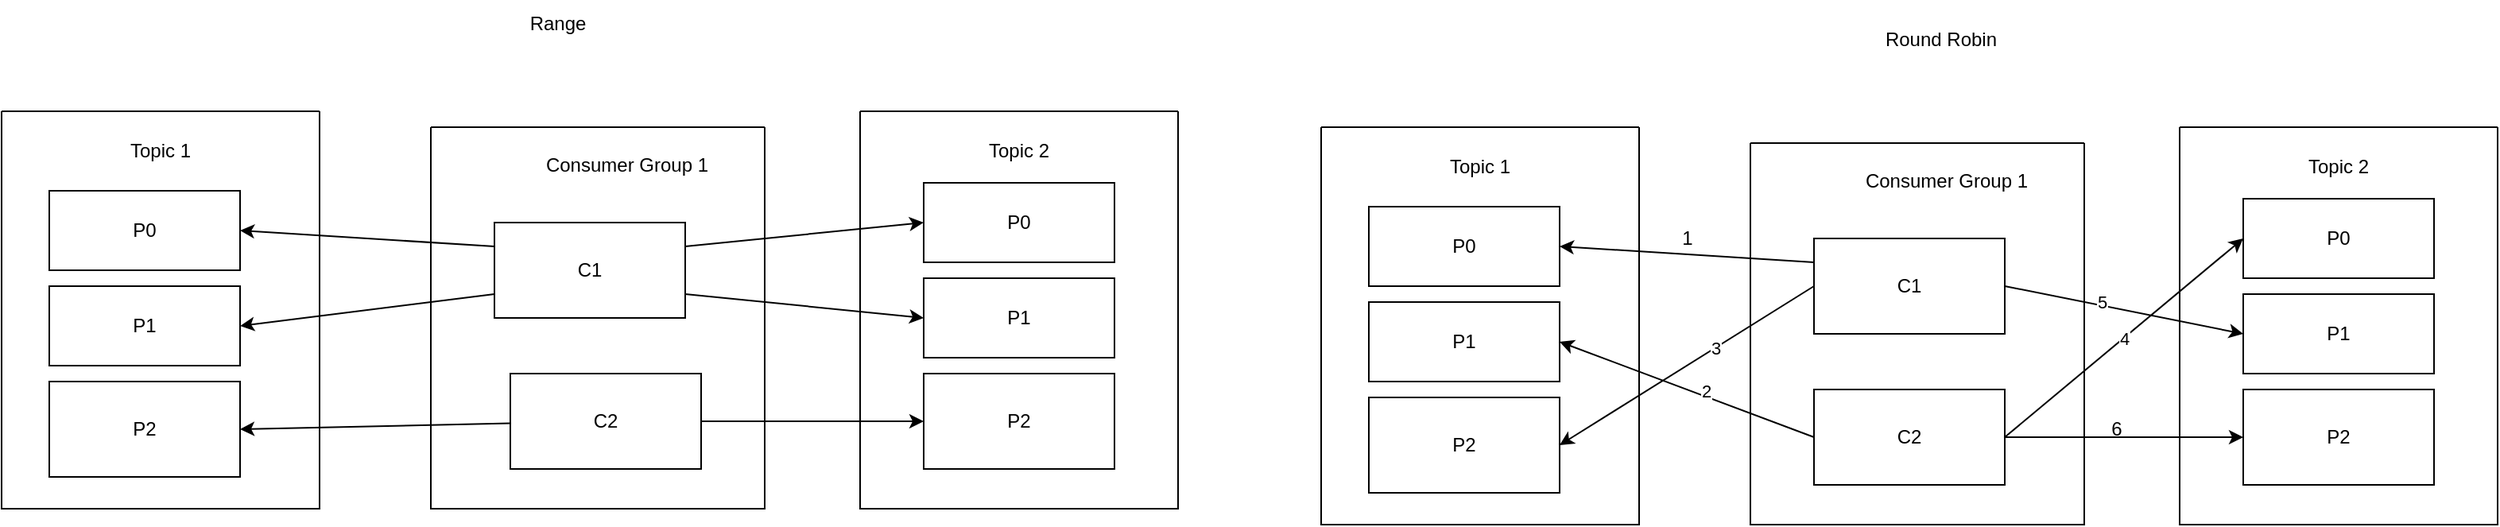 <mxfile version="20.0.0" type="github">
  <diagram id="13mJiPGsNtQFitDlPd8o" name="Page-1">
    <mxGraphModel dx="1304" dy="541" grid="1" gridSize="10" guides="1" tooltips="1" connect="1" arrows="1" fold="1" page="1" pageScale="1" pageWidth="827" pageHeight="1169" math="0" shadow="0">
      <root>
        <mxCell id="0" />
        <mxCell id="1" parent="0" />
        <mxCell id="CRi8sCL2O51MDjuOwn1v-5" value="" style="swimlane;startSize=0;" vertex="1" parent="1">
          <mxGeometry x="500" y="90" width="200" height="250" as="geometry" />
        </mxCell>
        <mxCell id="CRi8sCL2O51MDjuOwn1v-6" value="Topic 1" style="text;html=1;strokeColor=none;fillColor=none;align=center;verticalAlign=middle;whiteSpace=wrap;rounded=0;" vertex="1" parent="CRi8sCL2O51MDjuOwn1v-5">
          <mxGeometry x="70" y="10" width="60" height="30" as="geometry" />
        </mxCell>
        <mxCell id="CRi8sCL2O51MDjuOwn1v-9" value="P0" style="rounded=0;whiteSpace=wrap;html=1;" vertex="1" parent="CRi8sCL2O51MDjuOwn1v-5">
          <mxGeometry x="30" y="50" width="120" height="50" as="geometry" />
        </mxCell>
        <mxCell id="CRi8sCL2O51MDjuOwn1v-10" value="P1" style="rounded=0;whiteSpace=wrap;html=1;" vertex="1" parent="CRi8sCL2O51MDjuOwn1v-5">
          <mxGeometry x="30" y="110" width="120" height="50" as="geometry" />
        </mxCell>
        <mxCell id="CRi8sCL2O51MDjuOwn1v-11" value="P2" style="rounded=0;whiteSpace=wrap;html=1;" vertex="1" parent="CRi8sCL2O51MDjuOwn1v-5">
          <mxGeometry x="30" y="170" width="120" height="60" as="geometry" />
        </mxCell>
        <mxCell id="CRi8sCL2O51MDjuOwn1v-7" value="" style="swimlane;startSize=0;" vertex="1" parent="1">
          <mxGeometry x="1040" y="90" width="200" height="250" as="geometry" />
        </mxCell>
        <mxCell id="CRi8sCL2O51MDjuOwn1v-8" value="Topic 2" style="text;html=1;strokeColor=none;fillColor=none;align=center;verticalAlign=middle;whiteSpace=wrap;rounded=0;" vertex="1" parent="CRi8sCL2O51MDjuOwn1v-7">
          <mxGeometry x="70" y="10" width="60" height="30" as="geometry" />
        </mxCell>
        <mxCell id="CRi8sCL2O51MDjuOwn1v-12" value="P0" style="rounded=0;whiteSpace=wrap;html=1;" vertex="1" parent="CRi8sCL2O51MDjuOwn1v-7">
          <mxGeometry x="40" y="45" width="120" height="50" as="geometry" />
        </mxCell>
        <mxCell id="CRi8sCL2O51MDjuOwn1v-13" value="P1" style="rounded=0;whiteSpace=wrap;html=1;" vertex="1" parent="CRi8sCL2O51MDjuOwn1v-7">
          <mxGeometry x="40" y="105" width="120" height="50" as="geometry" />
        </mxCell>
        <mxCell id="CRi8sCL2O51MDjuOwn1v-14" value="P2" style="rounded=0;whiteSpace=wrap;html=1;" vertex="1" parent="CRi8sCL2O51MDjuOwn1v-7">
          <mxGeometry x="40" y="165" width="120" height="60" as="geometry" />
        </mxCell>
        <mxCell id="CRi8sCL2O51MDjuOwn1v-16" value="" style="endArrow=classic;html=1;rounded=0;entryX=1;entryY=0.5;entryDx=0;entryDy=0;" edge="1" parent="1" source="CRi8sCL2O51MDjuOwn1v-2" target="CRi8sCL2O51MDjuOwn1v-11">
          <mxGeometry width="50" height="50" relative="1" as="geometry">
            <mxPoint x="860" y="300" as="sourcePoint" />
            <mxPoint x="910" y="250" as="targetPoint" />
          </mxGeometry>
        </mxCell>
        <mxCell id="CRi8sCL2O51MDjuOwn1v-17" value="" style="endArrow=classic;html=1;rounded=0;exitX=1;exitY=0.5;exitDx=0;exitDy=0;" edge="1" parent="1" source="CRi8sCL2O51MDjuOwn1v-2" target="CRi8sCL2O51MDjuOwn1v-14">
          <mxGeometry width="50" height="50" relative="1" as="geometry">
            <mxPoint x="860" y="300" as="sourcePoint" />
            <mxPoint x="910" y="250" as="targetPoint" />
          </mxGeometry>
        </mxCell>
        <mxCell id="CRi8sCL2O51MDjuOwn1v-18" value="" style="endArrow=classic;html=1;rounded=0;entryX=1;entryY=0.5;entryDx=0;entryDy=0;exitX=0;exitY=0.25;exitDx=0;exitDy=0;" edge="1" parent="1" source="CRi8sCL2O51MDjuOwn1v-1" target="CRi8sCL2O51MDjuOwn1v-9">
          <mxGeometry width="50" height="50" relative="1" as="geometry">
            <mxPoint x="860" y="420" as="sourcePoint" />
            <mxPoint x="700" y="340" as="targetPoint" />
          </mxGeometry>
        </mxCell>
        <mxCell id="CRi8sCL2O51MDjuOwn1v-19" value="" style="endArrow=classic;html=1;rounded=0;entryX=0;entryY=0.5;entryDx=0;entryDy=0;exitX=1;exitY=0.25;exitDx=0;exitDy=0;" edge="1" parent="1" source="CRi8sCL2O51MDjuOwn1v-1" target="CRi8sCL2O51MDjuOwn1v-12">
          <mxGeometry width="50" height="50" relative="1" as="geometry">
            <mxPoint x="930" y="190" as="sourcePoint" />
            <mxPoint x="760" y="185" as="targetPoint" />
          </mxGeometry>
        </mxCell>
        <mxCell id="CRi8sCL2O51MDjuOwn1v-20" value="" style="endArrow=classic;html=1;rounded=0;exitX=0;exitY=0.75;exitDx=0;exitDy=0;entryX=1;entryY=0.5;entryDx=0;entryDy=0;" edge="1" parent="1" source="CRi8sCL2O51MDjuOwn1v-1" target="CRi8sCL2O51MDjuOwn1v-10">
          <mxGeometry width="50" height="50" relative="1" as="geometry">
            <mxPoint x="860" y="180" as="sourcePoint" />
            <mxPoint x="910" y="130" as="targetPoint" />
          </mxGeometry>
        </mxCell>
        <mxCell id="CRi8sCL2O51MDjuOwn1v-21" value="" style="endArrow=classic;html=1;rounded=0;entryX=0;entryY=0.5;entryDx=0;entryDy=0;exitX=1;exitY=0.75;exitDx=0;exitDy=0;" edge="1" parent="1" source="CRi8sCL2O51MDjuOwn1v-1" target="CRi8sCL2O51MDjuOwn1v-13">
          <mxGeometry width="50" height="50" relative="1" as="geometry">
            <mxPoint x="870" y="40" as="sourcePoint" />
            <mxPoint x="760" y="245" as="targetPoint" />
          </mxGeometry>
        </mxCell>
        <mxCell id="CRi8sCL2O51MDjuOwn1v-22" value="" style="swimlane;startSize=0;" vertex="1" parent="1">
          <mxGeometry x="770" y="100" width="210" height="240" as="geometry" />
        </mxCell>
        <mxCell id="CRi8sCL2O51MDjuOwn1v-2" value="C2" style="rounded=0;whiteSpace=wrap;html=1;" vertex="1" parent="CRi8sCL2O51MDjuOwn1v-22">
          <mxGeometry x="50" y="155" width="120" height="60" as="geometry" />
        </mxCell>
        <mxCell id="CRi8sCL2O51MDjuOwn1v-1" value="C1" style="rounded=0;whiteSpace=wrap;html=1;" vertex="1" parent="CRi8sCL2O51MDjuOwn1v-22">
          <mxGeometry x="40" y="60" width="120" height="60" as="geometry" />
        </mxCell>
        <mxCell id="CRi8sCL2O51MDjuOwn1v-23" value="Consumer Group 1" style="text;html=1;strokeColor=none;fillColor=none;align=center;verticalAlign=middle;whiteSpace=wrap;rounded=0;" vertex="1" parent="CRi8sCL2O51MDjuOwn1v-22">
          <mxGeometry x="57" y="9" width="133" height="30" as="geometry" />
        </mxCell>
        <mxCell id="CRi8sCL2O51MDjuOwn1v-24" value="Range" style="text;html=1;strokeColor=none;fillColor=none;align=center;verticalAlign=middle;whiteSpace=wrap;rounded=0;" vertex="1" parent="1">
          <mxGeometry x="820" y="20" width="60" height="30" as="geometry" />
        </mxCell>
        <mxCell id="CRi8sCL2O51MDjuOwn1v-25" value="" style="swimlane;startSize=0;" vertex="1" parent="1">
          <mxGeometry x="1330" y="100" width="200" height="250" as="geometry" />
        </mxCell>
        <mxCell id="CRi8sCL2O51MDjuOwn1v-26" value="Topic 1" style="text;html=1;strokeColor=none;fillColor=none;align=center;verticalAlign=middle;whiteSpace=wrap;rounded=0;" vertex="1" parent="CRi8sCL2O51MDjuOwn1v-25">
          <mxGeometry x="70" y="10" width="60" height="30" as="geometry" />
        </mxCell>
        <mxCell id="CRi8sCL2O51MDjuOwn1v-27" value="P0" style="rounded=0;whiteSpace=wrap;html=1;" vertex="1" parent="CRi8sCL2O51MDjuOwn1v-25">
          <mxGeometry x="30" y="50" width="120" height="50" as="geometry" />
        </mxCell>
        <mxCell id="CRi8sCL2O51MDjuOwn1v-28" value="P1" style="rounded=0;whiteSpace=wrap;html=1;" vertex="1" parent="CRi8sCL2O51MDjuOwn1v-25">
          <mxGeometry x="30" y="110" width="120" height="50" as="geometry" />
        </mxCell>
        <mxCell id="CRi8sCL2O51MDjuOwn1v-29" value="P2" style="rounded=0;whiteSpace=wrap;html=1;" vertex="1" parent="CRi8sCL2O51MDjuOwn1v-25">
          <mxGeometry x="30" y="170" width="120" height="60" as="geometry" />
        </mxCell>
        <mxCell id="CRi8sCL2O51MDjuOwn1v-30" value="" style="swimlane;startSize=0;" vertex="1" parent="1">
          <mxGeometry x="1870" y="100" width="200" height="250" as="geometry" />
        </mxCell>
        <mxCell id="CRi8sCL2O51MDjuOwn1v-31" value="Topic 2" style="text;html=1;strokeColor=none;fillColor=none;align=center;verticalAlign=middle;whiteSpace=wrap;rounded=0;" vertex="1" parent="CRi8sCL2O51MDjuOwn1v-30">
          <mxGeometry x="70" y="10" width="60" height="30" as="geometry" />
        </mxCell>
        <mxCell id="CRi8sCL2O51MDjuOwn1v-32" value="P0" style="rounded=0;whiteSpace=wrap;html=1;" vertex="1" parent="CRi8sCL2O51MDjuOwn1v-30">
          <mxGeometry x="40" y="45" width="120" height="50" as="geometry" />
        </mxCell>
        <mxCell id="CRi8sCL2O51MDjuOwn1v-33" value="P1" style="rounded=0;whiteSpace=wrap;html=1;" vertex="1" parent="CRi8sCL2O51MDjuOwn1v-30">
          <mxGeometry x="40" y="105" width="120" height="50" as="geometry" />
        </mxCell>
        <mxCell id="CRi8sCL2O51MDjuOwn1v-34" value="P2" style="rounded=0;whiteSpace=wrap;html=1;" vertex="1" parent="CRi8sCL2O51MDjuOwn1v-30">
          <mxGeometry x="40" y="165" width="120" height="60" as="geometry" />
        </mxCell>
        <mxCell id="CRi8sCL2O51MDjuOwn1v-35" value="" style="endArrow=classic;html=1;rounded=0;entryX=1;entryY=0.5;entryDx=0;entryDy=0;exitX=0;exitY=0.5;exitDx=0;exitDy=0;" edge="1" parent="1" source="CRi8sCL2O51MDjuOwn1v-43" target="CRi8sCL2O51MDjuOwn1v-29">
          <mxGeometry width="50" height="50" relative="1" as="geometry">
            <mxPoint x="1690" y="310" as="sourcePoint" />
            <mxPoint x="1740" y="260" as="targetPoint" />
          </mxGeometry>
        </mxCell>
        <mxCell id="CRi8sCL2O51MDjuOwn1v-48" value="3" style="edgeLabel;html=1;align=center;verticalAlign=middle;resizable=0;points=[];" vertex="1" connectable="0" parent="CRi8sCL2O51MDjuOwn1v-35">
          <mxGeometry x="-0.227" relative="1" as="geometry">
            <mxPoint as="offset" />
          </mxGeometry>
        </mxCell>
        <mxCell id="CRi8sCL2O51MDjuOwn1v-36" value="" style="endArrow=classic;html=1;rounded=0;exitX=1;exitY=0.5;exitDx=0;exitDy=0;" edge="1" parent="1" source="CRi8sCL2O51MDjuOwn1v-42" target="CRi8sCL2O51MDjuOwn1v-34">
          <mxGeometry width="50" height="50" relative="1" as="geometry">
            <mxPoint x="1690" y="310" as="sourcePoint" />
            <mxPoint x="1740" y="260" as="targetPoint" />
          </mxGeometry>
        </mxCell>
        <mxCell id="CRi8sCL2O51MDjuOwn1v-37" value="" style="endArrow=classic;html=1;rounded=0;entryX=1;entryY=0.5;entryDx=0;entryDy=0;exitX=0;exitY=0.25;exitDx=0;exitDy=0;" edge="1" parent="1" source="CRi8sCL2O51MDjuOwn1v-43" target="CRi8sCL2O51MDjuOwn1v-27">
          <mxGeometry width="50" height="50" relative="1" as="geometry">
            <mxPoint x="1690" y="430" as="sourcePoint" />
            <mxPoint x="1530" y="350" as="targetPoint" />
          </mxGeometry>
        </mxCell>
        <mxCell id="CRi8sCL2O51MDjuOwn1v-38" value="4" style="endArrow=classic;html=1;rounded=0;entryX=0;entryY=0.5;entryDx=0;entryDy=0;exitX=1;exitY=0.5;exitDx=0;exitDy=0;" edge="1" parent="1" source="CRi8sCL2O51MDjuOwn1v-42" target="CRi8sCL2O51MDjuOwn1v-32">
          <mxGeometry width="50" height="50" relative="1" as="geometry">
            <mxPoint x="1760" y="200" as="sourcePoint" />
            <mxPoint x="1590" y="195" as="targetPoint" />
          </mxGeometry>
        </mxCell>
        <mxCell id="CRi8sCL2O51MDjuOwn1v-39" value="" style="endArrow=classic;html=1;rounded=0;exitX=0;exitY=0.5;exitDx=0;exitDy=0;entryX=1;entryY=0.5;entryDx=0;entryDy=0;" edge="1" parent="1" source="CRi8sCL2O51MDjuOwn1v-42" target="CRi8sCL2O51MDjuOwn1v-28">
          <mxGeometry width="50" height="50" relative="1" as="geometry">
            <mxPoint x="1690" y="190" as="sourcePoint" />
            <mxPoint x="1740" y="140" as="targetPoint" />
          </mxGeometry>
        </mxCell>
        <mxCell id="CRi8sCL2O51MDjuOwn1v-47" value="2" style="edgeLabel;html=1;align=center;verticalAlign=middle;resizable=0;points=[];" vertex="1" connectable="0" parent="CRi8sCL2O51MDjuOwn1v-39">
          <mxGeometry x="-0.141" y="-3" relative="1" as="geometry">
            <mxPoint y="-1" as="offset" />
          </mxGeometry>
        </mxCell>
        <mxCell id="CRi8sCL2O51MDjuOwn1v-40" value="" style="endArrow=classic;html=1;rounded=0;entryX=0;entryY=0.5;entryDx=0;entryDy=0;exitX=1;exitY=0.5;exitDx=0;exitDy=0;" edge="1" parent="1" source="CRi8sCL2O51MDjuOwn1v-43" target="CRi8sCL2O51MDjuOwn1v-33">
          <mxGeometry width="50" height="50" relative="1" as="geometry">
            <mxPoint x="1700" y="50" as="sourcePoint" />
            <mxPoint x="1590" y="255" as="targetPoint" />
          </mxGeometry>
        </mxCell>
        <mxCell id="CRi8sCL2O51MDjuOwn1v-49" value="5" style="edgeLabel;html=1;align=center;verticalAlign=middle;resizable=0;points=[];" vertex="1" connectable="0" parent="CRi8sCL2O51MDjuOwn1v-40">
          <mxGeometry x="-0.193" y="2" relative="1" as="geometry">
            <mxPoint as="offset" />
          </mxGeometry>
        </mxCell>
        <mxCell id="CRi8sCL2O51MDjuOwn1v-41" value="" style="swimlane;startSize=0;" vertex="1" parent="1">
          <mxGeometry x="1600" y="110" width="210" height="240" as="geometry" />
        </mxCell>
        <mxCell id="CRi8sCL2O51MDjuOwn1v-42" value="C2" style="rounded=0;whiteSpace=wrap;html=1;" vertex="1" parent="CRi8sCL2O51MDjuOwn1v-41">
          <mxGeometry x="40" y="155" width="120" height="60" as="geometry" />
        </mxCell>
        <mxCell id="CRi8sCL2O51MDjuOwn1v-43" value="C1" style="rounded=0;whiteSpace=wrap;html=1;" vertex="1" parent="CRi8sCL2O51MDjuOwn1v-41">
          <mxGeometry x="40" y="60" width="120" height="60" as="geometry" />
        </mxCell>
        <mxCell id="CRi8sCL2O51MDjuOwn1v-44" value="Consumer Group 1" style="text;html=1;strokeColor=none;fillColor=none;align=center;verticalAlign=middle;whiteSpace=wrap;rounded=0;" vertex="1" parent="CRi8sCL2O51MDjuOwn1v-41">
          <mxGeometry x="57" y="9" width="133" height="30" as="geometry" />
        </mxCell>
        <mxCell id="CRi8sCL2O51MDjuOwn1v-45" value="Round Robin" style="text;html=1;strokeColor=none;fillColor=none;align=center;verticalAlign=middle;whiteSpace=wrap;rounded=0;" vertex="1" parent="1">
          <mxGeometry x="1650" y="30" width="140" height="30" as="geometry" />
        </mxCell>
        <mxCell id="CRi8sCL2O51MDjuOwn1v-46" value="1" style="text;html=1;align=center;verticalAlign=middle;resizable=0;points=[];autosize=1;strokeColor=none;fillColor=none;" vertex="1" parent="1">
          <mxGeometry x="1550" y="160" width="20" height="20" as="geometry" />
        </mxCell>
        <mxCell id="CRi8sCL2O51MDjuOwn1v-50" value="6" style="text;html=1;align=center;verticalAlign=middle;resizable=0;points=[];autosize=1;strokeColor=none;fillColor=none;" vertex="1" parent="1">
          <mxGeometry x="1820" y="280" width="20" height="20" as="geometry" />
        </mxCell>
      </root>
    </mxGraphModel>
  </diagram>
</mxfile>
